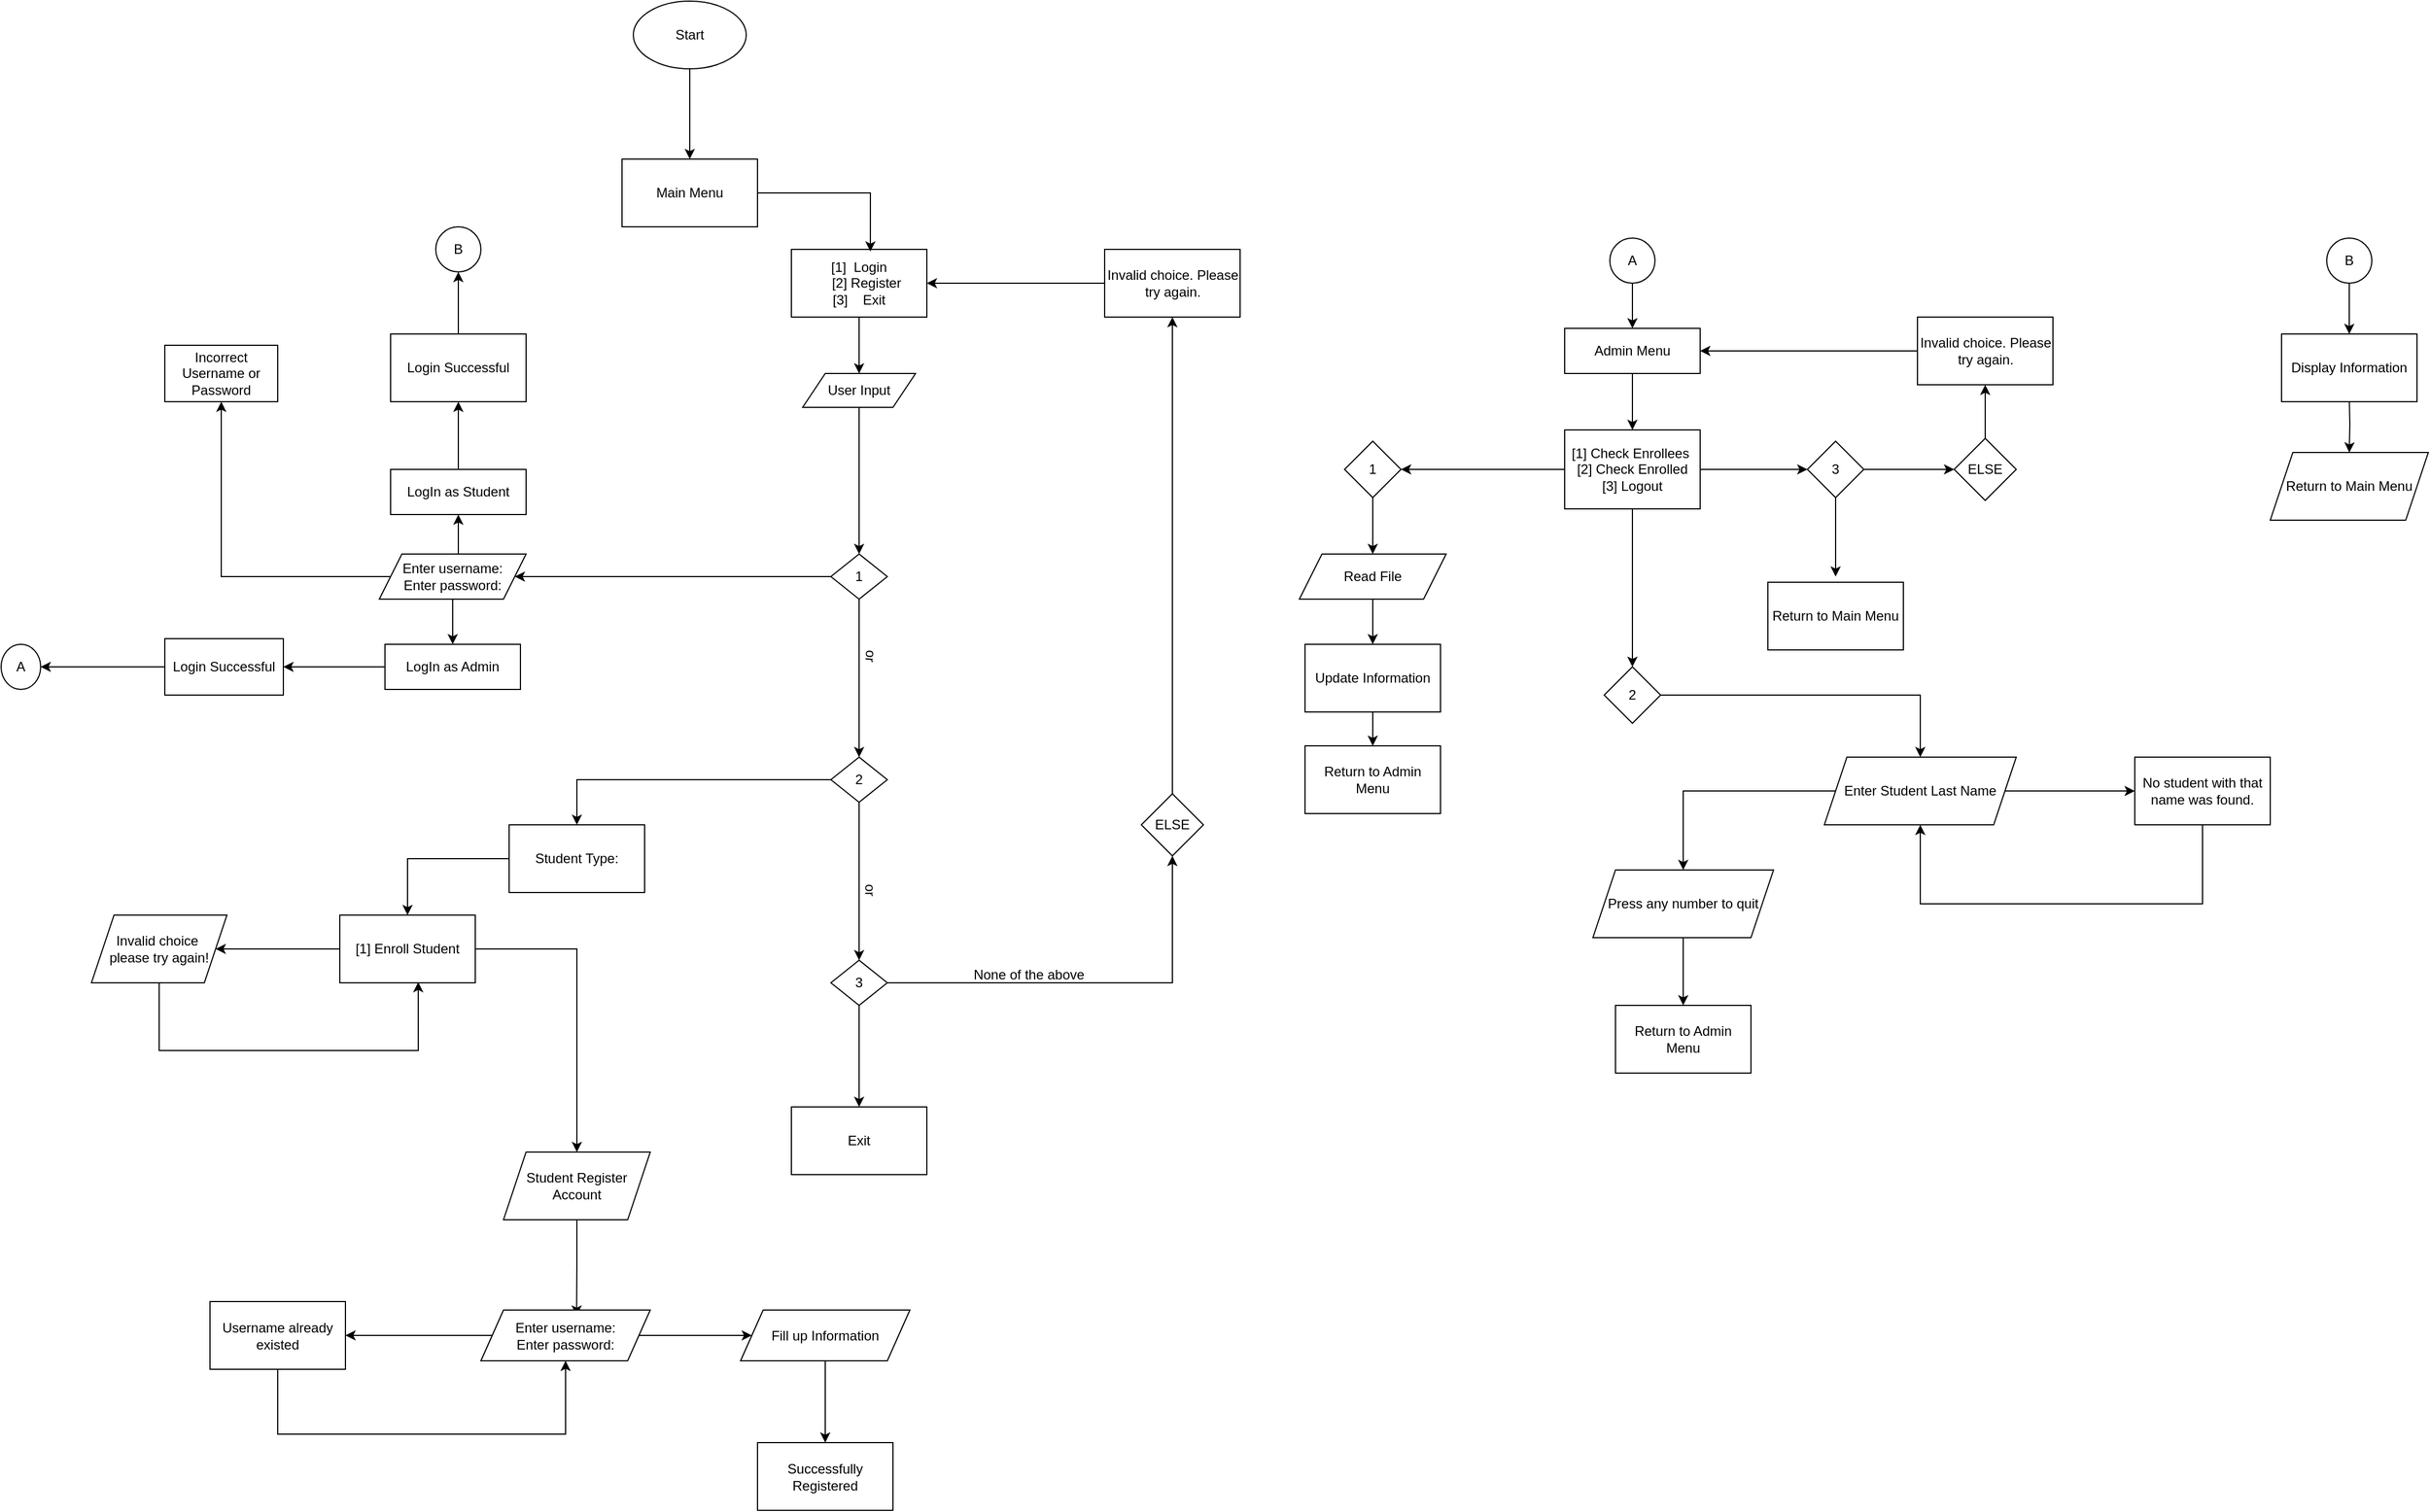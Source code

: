 <mxfile version="21.4.0" type="github">
  <diagram name="Page-1" id="GiQuvnRRpr-fwWjynW2o">
    <mxGraphModel dx="1600" dy="634" grid="1" gridSize="10" guides="1" tooltips="1" connect="1" arrows="1" fold="1" page="1" pageScale="1" pageWidth="850" pageHeight="1100" math="0" shadow="0">
      <root>
        <mxCell id="0" />
        <mxCell id="1" parent="0" />
        <mxCell id="F2htT-uLCX55sQYAuG8i-23" style="edgeStyle=orthogonalEdgeStyle;rounded=0;orthogonalLoop=1;jettySize=auto;html=1;entryX=0.5;entryY=0;entryDx=0;entryDy=0;" edge="1" parent="1" source="F2htT-uLCX55sQYAuG8i-1" target="F2htT-uLCX55sQYAuG8i-59">
          <mxGeometry relative="1" as="geometry">
            <mxPoint x="840" y="320" as="targetPoint" />
          </mxGeometry>
        </mxCell>
        <mxCell id="F2htT-uLCX55sQYAuG8i-1" value="Start" style="ellipse;whiteSpace=wrap;html=1;" vertex="1" parent="1">
          <mxGeometry x="800" y="70" width="100" height="60" as="geometry" />
        </mxCell>
        <mxCell id="F2htT-uLCX55sQYAuG8i-4" value="&lt;div style=&quot;&quot;&gt;&lt;span style=&quot;background-color: initial;&quot;&gt;[1]&amp;nbsp; Login&lt;/span&gt;&lt;/div&gt;&lt;div style=&quot;&quot;&gt;&lt;span style=&quot;background-color: initial;&quot;&gt;&amp;nbsp; &amp;nbsp; [2] Register&lt;/span&gt;&lt;/div&gt;&lt;div style=&quot;&quot;&gt;&lt;span style=&quot;background-color: initial;&quot;&gt;[3]&amp;nbsp; &amp;nbsp; Exit&lt;/span&gt;&lt;/div&gt;" style="rounded=0;whiteSpace=wrap;html=1;align=center;" vertex="1" parent="1">
          <mxGeometry x="940" y="290" width="120" height="60" as="geometry" />
        </mxCell>
        <mxCell id="F2htT-uLCX55sQYAuG8i-13" value="" style="edgeStyle=orthogonalEdgeStyle;rounded=0;orthogonalLoop=1;jettySize=auto;html=1;entryX=0.5;entryY=0;entryDx=0;entryDy=0;exitX=0.5;exitY=1;exitDx=0;exitDy=0;" edge="1" parent="1" source="F2htT-uLCX55sQYAuG8i-14" target="F2htT-uLCX55sQYAuG8i-15">
          <mxGeometry relative="1" as="geometry">
            <mxPoint x="990" y="520" as="sourcePoint" />
            <mxPoint x="790" y="590" as="targetPoint" />
          </mxGeometry>
        </mxCell>
        <mxCell id="F2htT-uLCX55sQYAuG8i-121" style="edgeStyle=orthogonalEdgeStyle;rounded=0;orthogonalLoop=1;jettySize=auto;html=1;exitX=0.5;exitY=1;exitDx=0;exitDy=0;" edge="1" parent="1" source="F2htT-uLCX55sQYAuG8i-5" target="F2htT-uLCX55sQYAuG8i-14">
          <mxGeometry relative="1" as="geometry" />
        </mxCell>
        <mxCell id="F2htT-uLCX55sQYAuG8i-5" value="User Input" style="shape=parallelogram;perimeter=parallelogramPerimeter;whiteSpace=wrap;html=1;fixedSize=1;" vertex="1" parent="1">
          <mxGeometry x="950" y="400" width="100" height="30" as="geometry" />
        </mxCell>
        <mxCell id="F2htT-uLCX55sQYAuG8i-6" value="" style="endArrow=classic;html=1;rounded=0;exitX=0.5;exitY=1;exitDx=0;exitDy=0;entryX=0.5;entryY=0;entryDx=0;entryDy=0;" edge="1" parent="1" source="F2htT-uLCX55sQYAuG8i-4" target="F2htT-uLCX55sQYAuG8i-5">
          <mxGeometry width="50" height="50" relative="1" as="geometry">
            <mxPoint x="900" y="440" as="sourcePoint" />
            <mxPoint x="789.5" y="480" as="targetPoint" />
          </mxGeometry>
        </mxCell>
        <mxCell id="F2htT-uLCX55sQYAuG8i-130" style="edgeStyle=orthogonalEdgeStyle;rounded=0;orthogonalLoop=1;jettySize=auto;html=1;exitX=0.5;exitY=1;exitDx=0;exitDy=0;entryX=0.5;entryY=0;entryDx=0;entryDy=0;" edge="1" parent="1" source="F2htT-uLCX55sQYAuG8i-15" target="F2htT-uLCX55sQYAuG8i-16">
          <mxGeometry relative="1" as="geometry" />
        </mxCell>
        <mxCell id="F2htT-uLCX55sQYAuG8i-131" style="edgeStyle=orthogonalEdgeStyle;rounded=0;orthogonalLoop=1;jettySize=auto;html=1;exitX=0;exitY=0.5;exitDx=0;exitDy=0;" edge="1" parent="1" source="F2htT-uLCX55sQYAuG8i-15" target="F2htT-uLCX55sQYAuG8i-70">
          <mxGeometry relative="1" as="geometry" />
        </mxCell>
        <mxCell id="F2htT-uLCX55sQYAuG8i-15" value="2" style="rhombus;whiteSpace=wrap;html=1;" vertex="1" parent="1">
          <mxGeometry x="975" y="740" width="50" height="40" as="geometry" />
        </mxCell>
        <mxCell id="F2htT-uLCX55sQYAuG8i-77" value="" style="edgeStyle=orthogonalEdgeStyle;rounded=0;orthogonalLoop=1;jettySize=auto;html=1;" edge="1" parent="1" source="F2htT-uLCX55sQYAuG8i-16" target="F2htT-uLCX55sQYAuG8i-76">
          <mxGeometry relative="1" as="geometry" />
        </mxCell>
        <mxCell id="F2htT-uLCX55sQYAuG8i-117" style="edgeStyle=orthogonalEdgeStyle;rounded=0;orthogonalLoop=1;jettySize=auto;html=1;exitX=1;exitY=0.5;exitDx=0;exitDy=0;" edge="1" parent="1" source="F2htT-uLCX55sQYAuG8i-16" target="F2htT-uLCX55sQYAuG8i-95">
          <mxGeometry relative="1" as="geometry" />
        </mxCell>
        <mxCell id="F2htT-uLCX55sQYAuG8i-16" value="3" style="rhombus;whiteSpace=wrap;html=1;" vertex="1" parent="1">
          <mxGeometry x="975" y="920" width="50" height="40" as="geometry" />
        </mxCell>
        <mxCell id="F2htT-uLCX55sQYAuG8i-19" value="Incorrect Username or Password" style="rounded=0;whiteSpace=wrap;html=1;" vertex="1" parent="1">
          <mxGeometry x="385" y="375" width="100" height="50" as="geometry" />
        </mxCell>
        <mxCell id="F2htT-uLCX55sQYAuG8i-29" style="edgeStyle=orthogonalEdgeStyle;rounded=0;orthogonalLoop=1;jettySize=auto;html=1;entryX=1;entryY=0.5;entryDx=0;entryDy=0;" edge="1" parent="1" source="F2htT-uLCX55sQYAuG8i-26" target="F2htT-uLCX55sQYAuG8i-144">
          <mxGeometry relative="1" as="geometry">
            <mxPoint x="500" y="660" as="targetPoint" />
          </mxGeometry>
        </mxCell>
        <mxCell id="F2htT-uLCX55sQYAuG8i-26" value="LogIn as Admin" style="rounded=0;whiteSpace=wrap;html=1;" vertex="1" parent="1">
          <mxGeometry x="580" y="640" width="120" height="40" as="geometry" />
        </mxCell>
        <mxCell id="F2htT-uLCX55sQYAuG8i-63" style="edgeStyle=orthogonalEdgeStyle;rounded=0;orthogonalLoop=1;jettySize=auto;html=1;entryX=0.5;entryY=1;entryDx=0;entryDy=0;" edge="1" parent="1" source="F2htT-uLCX55sQYAuG8i-30" target="F2htT-uLCX55sQYAuG8i-143">
          <mxGeometry relative="1" as="geometry">
            <mxPoint x="645" y="420" as="targetPoint" />
          </mxGeometry>
        </mxCell>
        <mxCell id="F2htT-uLCX55sQYAuG8i-30" value="LogIn as Student" style="rounded=0;whiteSpace=wrap;html=1;" vertex="1" parent="1">
          <mxGeometry x="585" y="485" width="120" height="40" as="geometry" />
        </mxCell>
        <mxCell id="F2htT-uLCX55sQYAuG8i-34" style="edgeStyle=orthogonalEdgeStyle;rounded=0;orthogonalLoop=1;jettySize=auto;html=1;exitX=0.5;exitY=1;exitDx=0;exitDy=0;entryX=0.5;entryY=0;entryDx=0;entryDy=0;" edge="1" parent="1" source="F2htT-uLCX55sQYAuG8i-32" target="F2htT-uLCX55sQYAuG8i-42">
          <mxGeometry relative="1" as="geometry">
            <mxPoint x="1850" y="440" as="targetPoint" />
            <mxPoint x="1770" y="380" as="sourcePoint" />
          </mxGeometry>
        </mxCell>
        <mxCell id="F2htT-uLCX55sQYAuG8i-32" value="&lt;div style=&quot;&quot;&gt;&lt;div&gt;Admin Menu&lt;/div&gt;&lt;/div&gt;" style="rounded=0;whiteSpace=wrap;html=1;align=center;" vertex="1" parent="1">
          <mxGeometry x="1625" y="360" width="120" height="40" as="geometry" />
        </mxCell>
        <mxCell id="F2htT-uLCX55sQYAuG8i-36" style="edgeStyle=orthogonalEdgeStyle;rounded=0;orthogonalLoop=1;jettySize=auto;html=1;entryX=0.5;entryY=0;entryDx=0;entryDy=0;" edge="1" parent="1" source="F2htT-uLCX55sQYAuG8i-35" target="F2htT-uLCX55sQYAuG8i-37">
          <mxGeometry relative="1" as="geometry">
            <mxPoint x="1705" y="440" as="targetPoint" />
          </mxGeometry>
        </mxCell>
        <mxCell id="F2htT-uLCX55sQYAuG8i-35" value="1" style="rhombus;whiteSpace=wrap;html=1;" vertex="1" parent="1">
          <mxGeometry x="1430" y="460" width="50" height="50" as="geometry" />
        </mxCell>
        <mxCell id="F2htT-uLCX55sQYAuG8i-38" style="edgeStyle=orthogonalEdgeStyle;rounded=0;orthogonalLoop=1;jettySize=auto;html=1;entryX=0.5;entryY=0;entryDx=0;entryDy=0;" edge="1" parent="1" source="F2htT-uLCX55sQYAuG8i-37" target="F2htT-uLCX55sQYAuG8i-40">
          <mxGeometry relative="1" as="geometry">
            <mxPoint x="1705" y="540" as="targetPoint" />
          </mxGeometry>
        </mxCell>
        <mxCell id="F2htT-uLCX55sQYAuG8i-37" value="Read File" style="shape=parallelogram;perimeter=parallelogramPerimeter;whiteSpace=wrap;html=1;fixedSize=1;" vertex="1" parent="1">
          <mxGeometry x="1390" y="560" width="130" height="40" as="geometry" />
        </mxCell>
        <mxCell id="F2htT-uLCX55sQYAuG8i-46" value="" style="edgeStyle=orthogonalEdgeStyle;rounded=0;orthogonalLoop=1;jettySize=auto;html=1;" edge="1" parent="1" source="F2htT-uLCX55sQYAuG8i-40" target="F2htT-uLCX55sQYAuG8i-45">
          <mxGeometry relative="1" as="geometry" />
        </mxCell>
        <mxCell id="F2htT-uLCX55sQYAuG8i-40" value="Update Information" style="rounded=0;whiteSpace=wrap;html=1;align=center;" vertex="1" parent="1">
          <mxGeometry x="1395" y="640" width="120" height="60" as="geometry" />
        </mxCell>
        <mxCell id="F2htT-uLCX55sQYAuG8i-44" style="edgeStyle=orthogonalEdgeStyle;rounded=0;orthogonalLoop=1;jettySize=auto;html=1;entryX=1;entryY=0.5;entryDx=0;entryDy=0;" edge="1" parent="1" source="F2htT-uLCX55sQYAuG8i-42" target="F2htT-uLCX55sQYAuG8i-35">
          <mxGeometry relative="1" as="geometry" />
        </mxCell>
        <mxCell id="F2htT-uLCX55sQYAuG8i-48" value="" style="edgeStyle=orthogonalEdgeStyle;rounded=0;orthogonalLoop=1;jettySize=auto;html=1;" edge="1" parent="1" source="F2htT-uLCX55sQYAuG8i-42" target="F2htT-uLCX55sQYAuG8i-47">
          <mxGeometry relative="1" as="geometry" />
        </mxCell>
        <mxCell id="F2htT-uLCX55sQYAuG8i-56" value="" style="edgeStyle=orthogonalEdgeStyle;rounded=0;orthogonalLoop=1;jettySize=auto;html=1;" edge="1" parent="1" source="F2htT-uLCX55sQYAuG8i-42" target="F2htT-uLCX55sQYAuG8i-55">
          <mxGeometry relative="1" as="geometry" />
        </mxCell>
        <mxCell id="F2htT-uLCX55sQYAuG8i-42" value="&lt;div style=&quot;&quot;&gt;&lt;div&gt;[1] Check Enrollees&lt;span style=&quot;background-color: initial;&quot;&gt;&amp;nbsp; [2] Check Enrolled&lt;/span&gt;&lt;/div&gt;&lt;div&gt;&lt;span style=&quot;background-color: initial;&quot;&gt;[3] Logout&lt;/span&gt;&lt;/div&gt;&lt;/div&gt;" style="rounded=0;whiteSpace=wrap;html=1;align=center;" vertex="1" parent="1">
          <mxGeometry x="1625" y="450" width="120" height="70" as="geometry" />
        </mxCell>
        <mxCell id="F2htT-uLCX55sQYAuG8i-45" value="Return to Admin Menu" style="whiteSpace=wrap;html=1;rounded=0;" vertex="1" parent="1">
          <mxGeometry x="1395" y="730" width="120" height="60" as="geometry" />
        </mxCell>
        <mxCell id="F2htT-uLCX55sQYAuG8i-50" value="" style="edgeStyle=orthogonalEdgeStyle;rounded=0;orthogonalLoop=1;jettySize=auto;html=1;entryX=0.5;entryY=0;entryDx=0;entryDy=0;" edge="1" parent="1" source="F2htT-uLCX55sQYAuG8i-47" target="F2htT-uLCX55sQYAuG8i-78">
          <mxGeometry relative="1" as="geometry">
            <mxPoint x="1690" y="640" as="targetPoint" />
          </mxGeometry>
        </mxCell>
        <mxCell id="F2htT-uLCX55sQYAuG8i-47" value="2" style="rhombus;whiteSpace=wrap;html=1;rounded=0;" vertex="1" parent="1">
          <mxGeometry x="1660" y="660" width="50" height="50" as="geometry" />
        </mxCell>
        <mxCell id="F2htT-uLCX55sQYAuG8i-54" value="" style="edgeStyle=orthogonalEdgeStyle;rounded=0;orthogonalLoop=1;jettySize=auto;html=1;entryX=0.5;entryY=0;entryDx=0;entryDy=0;" edge="1" parent="1" source="F2htT-uLCX55sQYAuG8i-51" target="F2htT-uLCX55sQYAuG8i-53">
          <mxGeometry relative="1" as="geometry">
            <mxPoint x="1475" y="840" as="targetPoint" />
          </mxGeometry>
        </mxCell>
        <mxCell id="F2htT-uLCX55sQYAuG8i-51" value="Press any number to quit" style="shape=parallelogram;perimeter=parallelogramPerimeter;whiteSpace=wrap;html=1;fixedSize=1;rounded=0;" vertex="1" parent="1">
          <mxGeometry x="1650" y="840" width="160" height="60" as="geometry" />
        </mxCell>
        <mxCell id="F2htT-uLCX55sQYAuG8i-53" value="Return to Admin Menu" style="whiteSpace=wrap;html=1;rounded=0;" vertex="1" parent="1">
          <mxGeometry x="1670" y="960" width="120" height="60" as="geometry" />
        </mxCell>
        <mxCell id="F2htT-uLCX55sQYAuG8i-58" value="" style="edgeStyle=orthogonalEdgeStyle;rounded=0;orthogonalLoop=1;jettySize=auto;html=1;" edge="1" parent="1" source="F2htT-uLCX55sQYAuG8i-55">
          <mxGeometry relative="1" as="geometry">
            <mxPoint x="1865" y="580" as="targetPoint" />
          </mxGeometry>
        </mxCell>
        <mxCell id="F2htT-uLCX55sQYAuG8i-164" style="edgeStyle=orthogonalEdgeStyle;rounded=0;orthogonalLoop=1;jettySize=auto;html=1;exitX=1;exitY=0.5;exitDx=0;exitDy=0;entryX=0;entryY=0.5;entryDx=0;entryDy=0;" edge="1" parent="1" source="F2htT-uLCX55sQYAuG8i-55" target="F2htT-uLCX55sQYAuG8i-162">
          <mxGeometry relative="1" as="geometry" />
        </mxCell>
        <mxCell id="F2htT-uLCX55sQYAuG8i-55" value="3" style="rhombus;whiteSpace=wrap;html=1;rounded=0;" vertex="1" parent="1">
          <mxGeometry x="1840" y="460" width="50" height="50" as="geometry" />
        </mxCell>
        <mxCell id="F2htT-uLCX55sQYAuG8i-57" value="Return to Main Menu" style="whiteSpace=wrap;html=1;rounded=0;" vertex="1" parent="1">
          <mxGeometry x="1805" y="585" width="120" height="60" as="geometry" />
        </mxCell>
        <mxCell id="F2htT-uLCX55sQYAuG8i-61" style="edgeStyle=orthogonalEdgeStyle;rounded=0;orthogonalLoop=1;jettySize=auto;html=1;entryX=0.583;entryY=0.032;entryDx=0;entryDy=0;entryPerimeter=0;" edge="1" parent="1" source="F2htT-uLCX55sQYAuG8i-59" target="F2htT-uLCX55sQYAuG8i-4">
          <mxGeometry relative="1" as="geometry" />
        </mxCell>
        <mxCell id="F2htT-uLCX55sQYAuG8i-59" value="&lt;div style=&quot;&quot;&gt;Main Menu&lt;/div&gt;" style="rounded=0;whiteSpace=wrap;html=1;align=center;" vertex="1" parent="1">
          <mxGeometry x="790" y="210" width="120" height="60" as="geometry" />
        </mxCell>
        <mxCell id="F2htT-uLCX55sQYAuG8i-111" style="edgeStyle=orthogonalEdgeStyle;rounded=0;orthogonalLoop=1;jettySize=auto;html=1;exitX=0.5;exitY=0;exitDx=0;exitDy=0;entryX=0.5;entryY=1;entryDx=0;entryDy=0;" edge="1" parent="1" source="F2htT-uLCX55sQYAuG8i-143" target="F2htT-uLCX55sQYAuG8i-110">
          <mxGeometry relative="1" as="geometry">
            <mxPoint x="700" y="400" as="sourcePoint" />
          </mxGeometry>
        </mxCell>
        <mxCell id="F2htT-uLCX55sQYAuG8i-159" style="edgeStyle=orthogonalEdgeStyle;rounded=0;orthogonalLoop=1;jettySize=auto;html=1;exitX=0;exitY=0.5;exitDx=0;exitDy=0;entryX=0.5;entryY=0;entryDx=0;entryDy=0;" edge="1" parent="1" source="F2htT-uLCX55sQYAuG8i-70" target="F2htT-uLCX55sQYAuG8i-72">
          <mxGeometry relative="1" as="geometry" />
        </mxCell>
        <mxCell id="F2htT-uLCX55sQYAuG8i-70" value="Student Type:" style="whiteSpace=wrap;html=1;" vertex="1" parent="1">
          <mxGeometry x="690" y="800" width="120" height="60" as="geometry" />
        </mxCell>
        <mxCell id="F2htT-uLCX55sQYAuG8i-75" value="" style="edgeStyle=orthogonalEdgeStyle;rounded=0;orthogonalLoop=1;jettySize=auto;html=1;" edge="1" parent="1" source="F2htT-uLCX55sQYAuG8i-72" target="F2htT-uLCX55sQYAuG8i-74">
          <mxGeometry relative="1" as="geometry" />
        </mxCell>
        <mxCell id="F2htT-uLCX55sQYAuG8i-158" value="" style="edgeStyle=orthogonalEdgeStyle;rounded=0;orthogonalLoop=1;jettySize=auto;html=1;" edge="1" parent="1" source="F2htT-uLCX55sQYAuG8i-72" target="F2htT-uLCX55sQYAuG8i-157">
          <mxGeometry relative="1" as="geometry" />
        </mxCell>
        <mxCell id="F2htT-uLCX55sQYAuG8i-72" value="[1] Enroll Student" style="whiteSpace=wrap;html=1;" vertex="1" parent="1">
          <mxGeometry x="540" y="880" width="120" height="60" as="geometry" />
        </mxCell>
        <mxCell id="F2htT-uLCX55sQYAuG8i-150" style="edgeStyle=orthogonalEdgeStyle;rounded=0;orthogonalLoop=1;jettySize=auto;html=1;exitX=0.5;exitY=1;exitDx=0;exitDy=0;entryX=0.565;entryY=0.111;entryDx=0;entryDy=0;entryPerimeter=0;" edge="1" parent="1" source="F2htT-uLCX55sQYAuG8i-74" target="F2htT-uLCX55sQYAuG8i-145">
          <mxGeometry relative="1" as="geometry" />
        </mxCell>
        <mxCell id="F2htT-uLCX55sQYAuG8i-74" value="Student Register Account" style="shape=parallelogram;perimeter=parallelogramPerimeter;whiteSpace=wrap;html=1;fixedSize=1;" vertex="1" parent="1">
          <mxGeometry x="685" y="1090" width="130" height="60" as="geometry" />
        </mxCell>
        <mxCell id="F2htT-uLCX55sQYAuG8i-76" value="Exit" style="whiteSpace=wrap;html=1;" vertex="1" parent="1">
          <mxGeometry x="940" y="1050" width="120" height="60" as="geometry" />
        </mxCell>
        <mxCell id="F2htT-uLCX55sQYAuG8i-168" style="edgeStyle=orthogonalEdgeStyle;rounded=0;orthogonalLoop=1;jettySize=auto;html=1;exitX=0;exitY=0.5;exitDx=0;exitDy=0;" edge="1" parent="1" source="F2htT-uLCX55sQYAuG8i-78" target="F2htT-uLCX55sQYAuG8i-51">
          <mxGeometry relative="1" as="geometry" />
        </mxCell>
        <mxCell id="F2htT-uLCX55sQYAuG8i-170" value="" style="edgeStyle=orthogonalEdgeStyle;rounded=0;orthogonalLoop=1;jettySize=auto;html=1;" edge="1" parent="1" source="F2htT-uLCX55sQYAuG8i-78" target="F2htT-uLCX55sQYAuG8i-169">
          <mxGeometry relative="1" as="geometry" />
        </mxCell>
        <mxCell id="F2htT-uLCX55sQYAuG8i-78" value="Enter Student Last Name" style="shape=parallelogram;perimeter=parallelogramPerimeter;whiteSpace=wrap;html=1;fixedSize=1;rounded=0;" vertex="1" parent="1">
          <mxGeometry x="1855" y="740" width="170" height="60" as="geometry" />
        </mxCell>
        <mxCell id="F2htT-uLCX55sQYAuG8i-99" style="edgeStyle=orthogonalEdgeStyle;rounded=0;orthogonalLoop=1;jettySize=auto;html=1;exitX=0.5;exitY=0;exitDx=0;exitDy=0;entryX=0.5;entryY=1;entryDx=0;entryDy=0;" edge="1" parent="1" source="F2htT-uLCX55sQYAuG8i-95" target="F2htT-uLCX55sQYAuG8i-98">
          <mxGeometry relative="1" as="geometry" />
        </mxCell>
        <mxCell id="F2htT-uLCX55sQYAuG8i-95" value="ELSE" style="rhombus;whiteSpace=wrap;html=1;" vertex="1" parent="1">
          <mxGeometry x="1250" y="772.5" width="55" height="55" as="geometry" />
        </mxCell>
        <mxCell id="F2htT-uLCX55sQYAuG8i-100" style="edgeStyle=orthogonalEdgeStyle;rounded=0;orthogonalLoop=1;jettySize=auto;html=1;exitX=0;exitY=0.5;exitDx=0;exitDy=0;" edge="1" parent="1" source="F2htT-uLCX55sQYAuG8i-98" target="F2htT-uLCX55sQYAuG8i-4">
          <mxGeometry relative="1" as="geometry" />
        </mxCell>
        <mxCell id="F2htT-uLCX55sQYAuG8i-98" value="Invalid choice. Please try again." style="rounded=0;whiteSpace=wrap;html=1;" vertex="1" parent="1">
          <mxGeometry x="1217.5" y="290" width="120" height="60" as="geometry" />
        </mxCell>
        <mxCell id="F2htT-uLCX55sQYAuG8i-102" style="edgeStyle=orthogonalEdgeStyle;rounded=0;orthogonalLoop=1;jettySize=auto;html=1;exitX=0.5;exitY=1;exitDx=0;exitDy=0;entryX=0.5;entryY=0;entryDx=0;entryDy=0;" edge="1" parent="1" source="F2htT-uLCX55sQYAuG8i-101" target="F2htT-uLCX55sQYAuG8i-32">
          <mxGeometry relative="1" as="geometry" />
        </mxCell>
        <mxCell id="F2htT-uLCX55sQYAuG8i-101" value="A" style="ellipse;whiteSpace=wrap;html=1;aspect=fixed;" vertex="1" parent="1">
          <mxGeometry x="1665" y="280" width="40" height="40" as="geometry" />
        </mxCell>
        <mxCell id="F2htT-uLCX55sQYAuG8i-103" value="A" style="ellipse;whiteSpace=wrap;html=1;" vertex="1" parent="1">
          <mxGeometry x="240" y="640" width="35" height="40" as="geometry" />
        </mxCell>
        <mxCell id="F2htT-uLCX55sQYAuG8i-109" value="" style="edgeStyle=orthogonalEdgeStyle;rounded=0;orthogonalLoop=1;jettySize=auto;html=1;entryX=0.5;entryY=0;entryDx=0;entryDy=0;" edge="1" parent="1" source="F2htT-uLCX55sQYAuG8i-107" target="F2htT-uLCX55sQYAuG8i-108">
          <mxGeometry relative="1" as="geometry">
            <mxPoint x="2320" y="357.5" as="targetPoint" />
          </mxGeometry>
        </mxCell>
        <mxCell id="F2htT-uLCX55sQYAuG8i-107" value="B" style="ellipse;whiteSpace=wrap;html=1;aspect=fixed;" vertex="1" parent="1">
          <mxGeometry x="2300" y="280" width="40" height="40" as="geometry" />
        </mxCell>
        <mxCell id="F2htT-uLCX55sQYAuG8i-113" value="" style="edgeStyle=orthogonalEdgeStyle;rounded=0;orthogonalLoop=1;jettySize=auto;html=1;entryX=0.5;entryY=0;entryDx=0;entryDy=0;" edge="1" parent="1" target="F2htT-uLCX55sQYAuG8i-112">
          <mxGeometry relative="1" as="geometry">
            <mxPoint x="2320" y="420" as="sourcePoint" />
            <mxPoint x="2320" y="457.5" as="targetPoint" />
          </mxGeometry>
        </mxCell>
        <mxCell id="F2htT-uLCX55sQYAuG8i-110" value="B" style="ellipse;whiteSpace=wrap;html=1;aspect=fixed;" vertex="1" parent="1">
          <mxGeometry x="625" y="270" width="40" height="40" as="geometry" />
        </mxCell>
        <mxCell id="F2htT-uLCX55sQYAuG8i-112" value="Return to Main Menu" style="shape=parallelogram;perimeter=parallelogramPerimeter;whiteSpace=wrap;html=1;fixedSize=1;" vertex="1" parent="1">
          <mxGeometry x="2250" y="470" width="140" height="60" as="geometry" />
        </mxCell>
        <mxCell id="F2htT-uLCX55sQYAuG8i-115" style="edgeStyle=orthogonalEdgeStyle;rounded=0;orthogonalLoop=1;jettySize=auto;html=1;exitX=0.5;exitY=1;exitDx=0;exitDy=0;" edge="1" parent="1" source="F2htT-uLCX55sQYAuG8i-110" target="F2htT-uLCX55sQYAuG8i-110">
          <mxGeometry relative="1" as="geometry" />
        </mxCell>
        <mxCell id="F2htT-uLCX55sQYAuG8i-138" style="edgeStyle=orthogonalEdgeStyle;rounded=0;orthogonalLoop=1;jettySize=auto;html=1;exitX=0;exitY=0.5;exitDx=0;exitDy=0;entryX=1;entryY=0.5;entryDx=0;entryDy=0;" edge="1" parent="1" source="F2htT-uLCX55sQYAuG8i-14" target="F2htT-uLCX55sQYAuG8i-134">
          <mxGeometry relative="1" as="geometry" />
        </mxCell>
        <mxCell id="F2htT-uLCX55sQYAuG8i-14" value="1" style="rhombus;whiteSpace=wrap;html=1;" vertex="1" parent="1">
          <mxGeometry x="975" y="560" width="50" height="40" as="geometry" />
        </mxCell>
        <mxCell id="F2htT-uLCX55sQYAuG8i-119" value="or" style="text;html=1;align=center;verticalAlign=middle;resizable=0;points=[];autosize=1;strokeColor=none;fillColor=none;rotation=95;" vertex="1" parent="1">
          <mxGeometry x="995" y="635" width="30" height="30" as="geometry" />
        </mxCell>
        <mxCell id="F2htT-uLCX55sQYAuG8i-122" value="or" style="text;html=1;align=center;verticalAlign=middle;resizable=0;points=[];autosize=1;strokeColor=none;fillColor=none;rotation=90;" vertex="1" parent="1">
          <mxGeometry x="995" y="842.5" width="30" height="30" as="geometry" />
        </mxCell>
        <mxCell id="F2htT-uLCX55sQYAuG8i-123" value="None of the above" style="text;html=1;align=center;verticalAlign=middle;resizable=0;points=[];autosize=1;strokeColor=none;fillColor=none;rotation=0;" vertex="1" parent="1">
          <mxGeometry x="1090" y="917.5" width="120" height="30" as="geometry" />
        </mxCell>
        <mxCell id="F2htT-uLCX55sQYAuG8i-132" value="" style="edgeStyle=orthogonalEdgeStyle;rounded=0;orthogonalLoop=1;jettySize=auto;html=1;" edge="1" parent="1" target="F2htT-uLCX55sQYAuG8i-108">
          <mxGeometry relative="1" as="geometry">
            <mxPoint x="2320" y="417.5" as="sourcePoint" />
            <mxPoint x="2320" y="457.5" as="targetPoint" />
          </mxGeometry>
        </mxCell>
        <mxCell id="F2htT-uLCX55sQYAuG8i-108" value="Display Information" style="whiteSpace=wrap;html=1;" vertex="1" parent="1">
          <mxGeometry x="2260" y="365" width="120" height="60" as="geometry" />
        </mxCell>
        <mxCell id="F2htT-uLCX55sQYAuG8i-139" style="edgeStyle=orthogonalEdgeStyle;rounded=0;orthogonalLoop=1;jettySize=auto;html=1;exitX=0;exitY=0.5;exitDx=0;exitDy=0;entryX=0.5;entryY=1;entryDx=0;entryDy=0;" edge="1" parent="1" source="F2htT-uLCX55sQYAuG8i-134" target="F2htT-uLCX55sQYAuG8i-19">
          <mxGeometry relative="1" as="geometry" />
        </mxCell>
        <mxCell id="F2htT-uLCX55sQYAuG8i-141" style="edgeStyle=orthogonalEdgeStyle;rounded=0;orthogonalLoop=1;jettySize=auto;html=1;exitX=0.5;exitY=1;exitDx=0;exitDy=0;entryX=0.5;entryY=0;entryDx=0;entryDy=0;" edge="1" parent="1" source="F2htT-uLCX55sQYAuG8i-134" target="F2htT-uLCX55sQYAuG8i-26">
          <mxGeometry relative="1" as="geometry" />
        </mxCell>
        <mxCell id="F2htT-uLCX55sQYAuG8i-142" style="edgeStyle=orthogonalEdgeStyle;rounded=0;orthogonalLoop=1;jettySize=auto;html=1;exitX=0.5;exitY=0;exitDx=0;exitDy=0;entryX=0.5;entryY=1;entryDx=0;entryDy=0;" edge="1" parent="1" source="F2htT-uLCX55sQYAuG8i-134" target="F2htT-uLCX55sQYAuG8i-30">
          <mxGeometry relative="1" as="geometry" />
        </mxCell>
        <mxCell id="F2htT-uLCX55sQYAuG8i-134" value="Enter username:&lt;br&gt;Enter password:" style="shape=parallelogram;perimeter=parallelogramPerimeter;whiteSpace=wrap;html=1;fixedSize=1;" vertex="1" parent="1">
          <mxGeometry x="575" y="560" width="130" height="40" as="geometry" />
        </mxCell>
        <mxCell id="F2htT-uLCX55sQYAuG8i-143" value="Login Successful" style="rounded=0;whiteSpace=wrap;html=1;" vertex="1" parent="1">
          <mxGeometry x="585" y="365" width="120" height="60" as="geometry" />
        </mxCell>
        <mxCell id="F2htT-uLCX55sQYAuG8i-174" style="edgeStyle=orthogonalEdgeStyle;rounded=0;orthogonalLoop=1;jettySize=auto;html=1;exitX=0;exitY=0.5;exitDx=0;exitDy=0;entryX=1;entryY=0.5;entryDx=0;entryDy=0;" edge="1" parent="1" source="F2htT-uLCX55sQYAuG8i-144" target="F2htT-uLCX55sQYAuG8i-103">
          <mxGeometry relative="1" as="geometry" />
        </mxCell>
        <mxCell id="F2htT-uLCX55sQYAuG8i-144" value="Login Successful" style="rounded=0;whiteSpace=wrap;html=1;" vertex="1" parent="1">
          <mxGeometry x="385" y="635" width="105" height="50" as="geometry" />
        </mxCell>
        <mxCell id="F2htT-uLCX55sQYAuG8i-148" value="" style="edgeStyle=orthogonalEdgeStyle;rounded=0;orthogonalLoop=1;jettySize=auto;html=1;" edge="1" parent="1" source="F2htT-uLCX55sQYAuG8i-145" target="F2htT-uLCX55sQYAuG8i-147">
          <mxGeometry relative="1" as="geometry" />
        </mxCell>
        <mxCell id="F2htT-uLCX55sQYAuG8i-154" value="" style="edgeStyle=orthogonalEdgeStyle;rounded=0;orthogonalLoop=1;jettySize=auto;html=1;" edge="1" parent="1" source="F2htT-uLCX55sQYAuG8i-145" target="F2htT-uLCX55sQYAuG8i-153">
          <mxGeometry relative="1" as="geometry" />
        </mxCell>
        <mxCell id="F2htT-uLCX55sQYAuG8i-145" value="Enter username:&lt;br&gt;Enter password:" style="shape=parallelogram;perimeter=parallelogramPerimeter;whiteSpace=wrap;html=1;fixedSize=1;" vertex="1" parent="1">
          <mxGeometry x="665" y="1230" width="150" height="45" as="geometry" />
        </mxCell>
        <mxCell id="F2htT-uLCX55sQYAuG8i-149" style="edgeStyle=orthogonalEdgeStyle;rounded=0;orthogonalLoop=1;jettySize=auto;html=1;exitX=0.5;exitY=1;exitDx=0;exitDy=0;entryX=0.5;entryY=1;entryDx=0;entryDy=0;" edge="1" parent="1" source="F2htT-uLCX55sQYAuG8i-147" target="F2htT-uLCX55sQYAuG8i-145">
          <mxGeometry relative="1" as="geometry">
            <Array as="points">
              <mxPoint x="500" y="1340" />
              <mxPoint x="745" y="1340" />
            </Array>
          </mxGeometry>
        </mxCell>
        <mxCell id="F2htT-uLCX55sQYAuG8i-147" value="Username already existed" style="whiteSpace=wrap;html=1;" vertex="1" parent="1">
          <mxGeometry x="425" y="1222.5" width="120" height="60" as="geometry" />
        </mxCell>
        <mxCell id="F2htT-uLCX55sQYAuG8i-156" value="" style="edgeStyle=orthogonalEdgeStyle;rounded=0;orthogonalLoop=1;jettySize=auto;html=1;" edge="1" parent="1" source="F2htT-uLCX55sQYAuG8i-153" target="F2htT-uLCX55sQYAuG8i-155">
          <mxGeometry relative="1" as="geometry" />
        </mxCell>
        <mxCell id="F2htT-uLCX55sQYAuG8i-153" value="Fill up Information" style="shape=parallelogram;perimeter=parallelogramPerimeter;whiteSpace=wrap;html=1;fixedSize=1;" vertex="1" parent="1">
          <mxGeometry x="895" y="1230" width="150" height="45" as="geometry" />
        </mxCell>
        <mxCell id="F2htT-uLCX55sQYAuG8i-155" value="Successfully Registered" style="whiteSpace=wrap;html=1;" vertex="1" parent="1">
          <mxGeometry x="910" y="1347.5" width="120" height="60" as="geometry" />
        </mxCell>
        <mxCell id="F2htT-uLCX55sQYAuG8i-161" style="edgeStyle=orthogonalEdgeStyle;rounded=0;orthogonalLoop=1;jettySize=auto;html=1;exitX=0.5;exitY=1;exitDx=0;exitDy=0;entryX=0.579;entryY=0.989;entryDx=0;entryDy=0;entryPerimeter=0;" edge="1" parent="1" source="F2htT-uLCX55sQYAuG8i-157" target="F2htT-uLCX55sQYAuG8i-72">
          <mxGeometry relative="1" as="geometry">
            <Array as="points">
              <mxPoint x="380" y="1000" />
              <mxPoint x="610" y="1000" />
            </Array>
          </mxGeometry>
        </mxCell>
        <mxCell id="F2htT-uLCX55sQYAuG8i-157" value="Invalid choice&amp;nbsp;&lt;br&gt;please try again!" style="shape=parallelogram;perimeter=parallelogramPerimeter;whiteSpace=wrap;html=1;fixedSize=1;" vertex="1" parent="1">
          <mxGeometry x="320" y="880" width="120" height="60" as="geometry" />
        </mxCell>
        <mxCell id="F2htT-uLCX55sQYAuG8i-166" style="edgeStyle=orthogonalEdgeStyle;rounded=0;orthogonalLoop=1;jettySize=auto;html=1;exitX=0.5;exitY=0;exitDx=0;exitDy=0;entryX=0.5;entryY=1;entryDx=0;entryDy=0;" edge="1" parent="1" source="F2htT-uLCX55sQYAuG8i-162" target="F2htT-uLCX55sQYAuG8i-165">
          <mxGeometry relative="1" as="geometry" />
        </mxCell>
        <mxCell id="F2htT-uLCX55sQYAuG8i-162" value="ELSE" style="rhombus;whiteSpace=wrap;html=1;" vertex="1" parent="1">
          <mxGeometry x="1970" y="457.5" width="55" height="55" as="geometry" />
        </mxCell>
        <mxCell id="F2htT-uLCX55sQYAuG8i-167" style="edgeStyle=orthogonalEdgeStyle;rounded=0;orthogonalLoop=1;jettySize=auto;html=1;exitX=0;exitY=0.5;exitDx=0;exitDy=0;entryX=1;entryY=0.5;entryDx=0;entryDy=0;" edge="1" parent="1" source="F2htT-uLCX55sQYAuG8i-165" target="F2htT-uLCX55sQYAuG8i-32">
          <mxGeometry relative="1" as="geometry" />
        </mxCell>
        <mxCell id="F2htT-uLCX55sQYAuG8i-165" value="Invalid choice. Please try again." style="rounded=0;whiteSpace=wrap;html=1;" vertex="1" parent="1">
          <mxGeometry x="1937.5" y="350" width="120" height="60" as="geometry" />
        </mxCell>
        <mxCell id="F2htT-uLCX55sQYAuG8i-171" style="edgeStyle=orthogonalEdgeStyle;rounded=0;orthogonalLoop=1;jettySize=auto;html=1;exitX=0.5;exitY=1;exitDx=0;exitDy=0;entryX=0.5;entryY=1;entryDx=0;entryDy=0;" edge="1" parent="1" source="F2htT-uLCX55sQYAuG8i-169" target="F2htT-uLCX55sQYAuG8i-78">
          <mxGeometry relative="1" as="geometry">
            <Array as="points">
              <mxPoint x="2190" y="870" />
              <mxPoint x="1940" y="870" />
            </Array>
          </mxGeometry>
        </mxCell>
        <mxCell id="F2htT-uLCX55sQYAuG8i-169" value="No student with that name was found." style="whiteSpace=wrap;html=1;rounded=0;" vertex="1" parent="1">
          <mxGeometry x="2130" y="740" width="120" height="60" as="geometry" />
        </mxCell>
      </root>
    </mxGraphModel>
  </diagram>
</mxfile>
